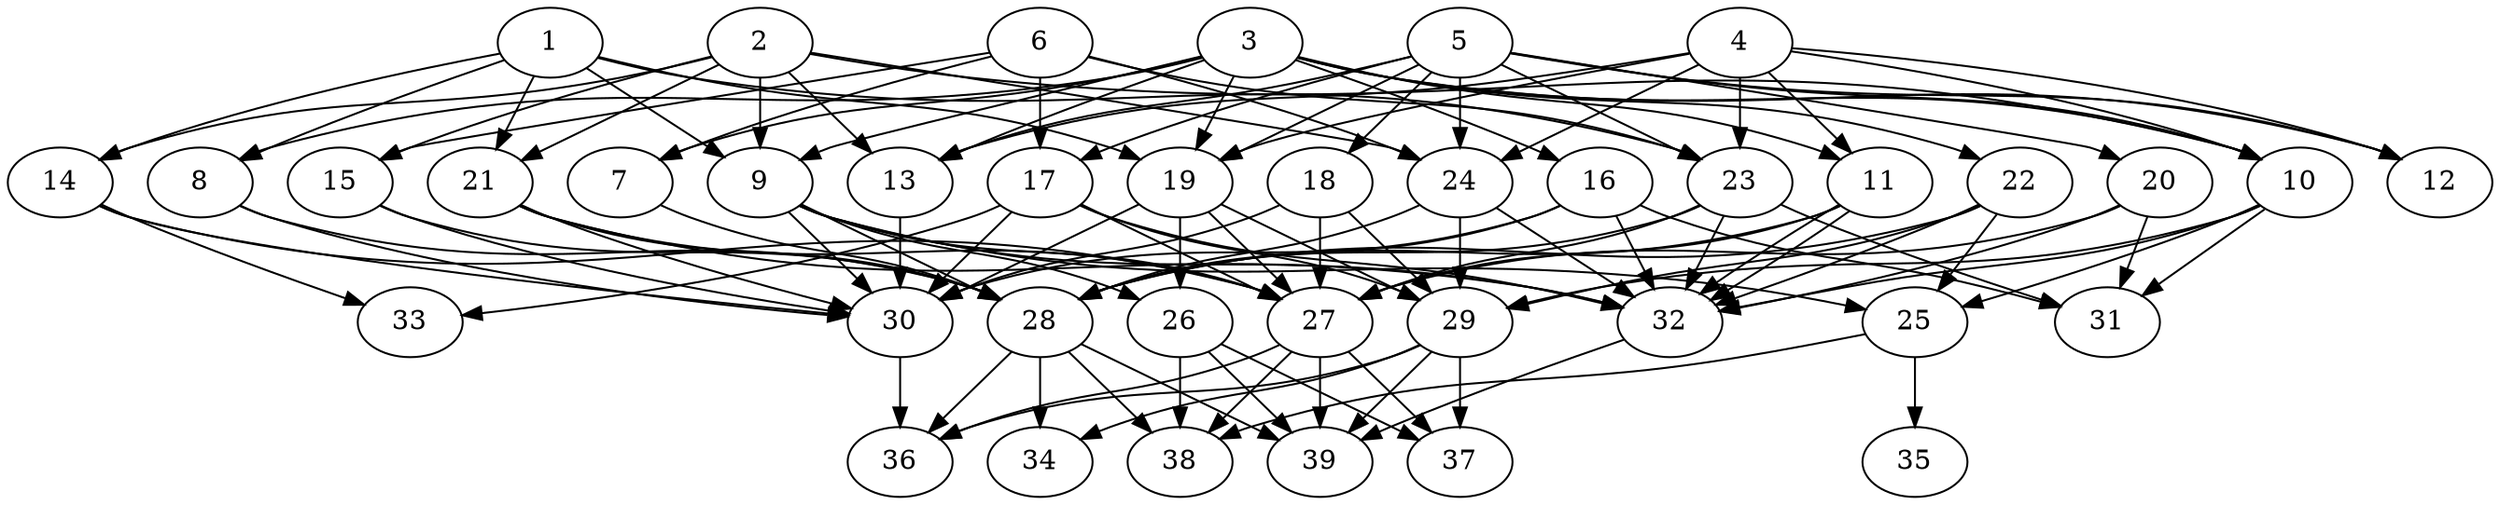 // DAG (tier=3-complex, mode=compute, n=39, ccr=0.472, fat=0.797, density=0.691, regular=0.266, jump=0.243, mindata=1048576, maxdata=16777216)
// DAG automatically generated by daggen at Sun Aug 24 16:33:34 2025
// /home/ermia/Project/Environments/daggen/bin/daggen --dot --ccr 0.472 --fat 0.797 --regular 0.266 --density 0.691 --jump 0.243 --mindata 1048576 --maxdata 16777216 -n 39 
digraph G {
  1 [size="4161621204674688319488", alpha="0.18", expect_size="2080810602337344159744"]
  1 -> 8 [size ="2069815741120512"]
  1 -> 9 [size ="2069815741120512"]
  1 -> 14 [size ="2069815741120512"]
  1 -> 19 [size ="2069815741120512"]
  1 -> 21 [size ="2069815741120512"]
  1 -> 23 [size ="2069815741120512"]
  2 [size="27002296312857240", alpha="0.06", expect_size="13501148156428620"]
  2 -> 9 [size ="1180933344460800"]
  2 -> 10 [size ="1180933344460800"]
  2 -> 13 [size ="1180933344460800"]
  2 -> 14 [size ="1180933344460800"]
  2 -> 15 [size ="1180933344460800"]
  2 -> 21 [size ="1180933344460800"]
  2 -> 24 [size ="1180933344460800"]
  3 [size="48977759973050155008", alpha="0.15", expect_size="24488879986525077504"]
  3 -> 7 [size ="107091729580032"]
  3 -> 8 [size ="107091729580032"]
  3 -> 9 [size ="107091729580032"]
  3 -> 10 [size ="107091729580032"]
  3 -> 11 [size ="107091729580032"]
  3 -> 12 [size ="107091729580032"]
  3 -> 13 [size ="107091729580032"]
  3 -> 16 [size ="107091729580032"]
  3 -> 19 [size ="107091729580032"]
  3 -> 22 [size ="107091729580032"]
  4 [size="1513325504880722", alpha="0.18", expect_size="756662752440361"]
  4 -> 10 [size ="39174136659968"]
  4 -> 11 [size ="39174136659968"]
  4 -> 12 [size ="39174136659968"]
  4 -> 13 [size ="39174136659968"]
  4 -> 19 [size ="39174136659968"]
  4 -> 23 [size ="39174136659968"]
  4 -> 24 [size ="39174136659968"]
  5 [size="14135783197089730", alpha="0.15", expect_size="7067891598544865"]
  5 -> 10 [size ="674503550042112"]
  5 -> 12 [size ="674503550042112"]
  5 -> 13 [size ="674503550042112"]
  5 -> 17 [size ="674503550042112"]
  5 -> 18 [size ="674503550042112"]
  5 -> 19 [size ="674503550042112"]
  5 -> 20 [size ="674503550042112"]
  5 -> 23 [size ="674503550042112"]
  5 -> 24 [size ="674503550042112"]
  6 [size="20323172809179136000", alpha="0.13", expect_size="10161586404589568000"]
  6 -> 7 [size ="59577781452800"]
  6 -> 15 [size ="59577781452800"]
  6 -> 17 [size ="59577781452800"]
  6 -> 23 [size ="59577781452800"]
  6 -> 24 [size ="59577781452800"]
  7 [size="623767518814683529216", alpha="0.11", expect_size="311883759407341764608"]
  7 -> 28 [size ="584034484748288"]
  8 [size="35598645123991784", alpha="0.19", expect_size="17799322561995892"]
  8 -> 28 [size ="2132210081595392"]
  8 -> 30 [size ="2132210081595392"]
  9 [size="11511333899993088000", alpha="0.16", expect_size="5755666949996544000"]
  9 -> 25 [size ="40785621811200"]
  9 -> 26 [size ="40785621811200"]
  9 -> 27 [size ="40785621811200"]
  9 -> 28 [size ="40785621811200"]
  9 -> 30 [size ="40785621811200"]
  9 -> 32 [size ="40785621811200"]
  10 [size="1738420192081977088", alpha="0.16", expect_size="869210096040988544"]
  10 -> 25 [size ="1011702397140992"]
  10 -> 29 [size ="1011702397140992"]
  10 -> 31 [size ="1011702397140992"]
  10 -> 32 [size ="1011702397140992"]
  11 [size="1838918306864067", alpha="0.03", expect_size="919459153432033"]
  11 -> 27 [size ="47556369317888"]
  11 -> 28 [size ="47556369317888"]
  11 -> 32 [size ="47556369317888"]
  11 -> 32 [size ="47556369317888"]
  12 [size="2210622910261344", alpha="0.12", expect_size="1105311455130672"]
  13 [size="4273984381660729856", alpha="0.19", expect_size="2136992190830364928"]
  13 -> 30 [size ="1682913275936768"]
  14 [size="50164595456858208", alpha="0.02", expect_size="25082297728429104"]
  14 -> 27 [size ="974645863907328"]
  14 -> 30 [size ="974645863907328"]
  14 -> 33 [size ="974645863907328"]
  15 [size="7615123686356612", alpha="0.04", expect_size="3807561843178306"]
  15 -> 28 [size ="181694866915328"]
  15 -> 30 [size ="181694866915328"]
  16 [size="1679225549001185280", alpha="0.17", expect_size="839612774500592640"]
  16 -> 28 [size ="1355130129612800"]
  16 -> 30 [size ="1355130129612800"]
  16 -> 31 [size ="1355130129612800"]
  16 -> 32 [size ="1355130129612800"]
  17 [size="3534437391349811200", alpha="0.07", expect_size="1767218695674905600"]
  17 -> 27 [size ="1188110436139008"]
  17 -> 29 [size ="1188110436139008"]
  17 -> 30 [size ="1188110436139008"]
  17 -> 32 [size ="1188110436139008"]
  17 -> 33 [size ="1188110436139008"]
  18 [size="1388622504547788800", alpha="0.12", expect_size="694311252273894400"]
  18 -> 27 [size ="630271552520192"]
  18 -> 29 [size ="630271552520192"]
  18 -> 30 [size ="630271552520192"]
  19 [size="10390264341828492", alpha="0.07", expect_size="5195132170914246"]
  19 -> 26 [size ="207372966428672"]
  19 -> 27 [size ="207372966428672"]
  19 -> 29 [size ="207372966428672"]
  19 -> 30 [size ="207372966428672"]
  20 [size="337469861641402187776", alpha="0.05", expect_size="168734930820701093888"]
  20 -> 27 [size ="387775157239808"]
  20 -> 31 [size ="387775157239808"]
  20 -> 32 [size ="387775157239808"]
  21 [size="1228486416805025284096", alpha="0.05", expect_size="614243208402512642048"]
  21 -> 27 [size ="917635541762048"]
  21 -> 28 [size ="917635541762048"]
  21 -> 30 [size ="917635541762048"]
  21 -> 32 [size ="917635541762048"]
  22 [size="137863404385474176", alpha="0.07", expect_size="68931702192737088"]
  22 -> 25 [size ="60385302413312"]
  22 -> 28 [size ="60385302413312"]
  22 -> 29 [size ="60385302413312"]
  22 -> 32 [size ="60385302413312"]
  23 [size="174023802695210112", alpha="0.04", expect_size="87011901347605056"]
  23 -> 27 [size ="460478216142848"]
  23 -> 28 [size ="460478216142848"]
  23 -> 31 [size ="460478216142848"]
  23 -> 32 [size ="460478216142848"]
  24 [size="14475821838738106", alpha="0.01", expect_size="7237910919369053"]
  24 -> 28 [size ="311424127598592"]
  24 -> 29 [size ="311424127598592"]
  24 -> 32 [size ="311424127598592"]
  25 [size="1572862460568830738432", alpha="0.03", expect_size="786431230284415369216"]
  25 -> 35 [size ="1081974814932992"]
  25 -> 38 [size ="1081974814932992"]
  26 [size="13261144272871896", alpha="0.12", expect_size="6630572136435948"]
  26 -> 37 [size ="334213417009152"]
  26 -> 38 [size ="334213417009152"]
  26 -> 39 [size ="334213417009152"]
  27 [size="10596801159312638", alpha="0.14", expect_size="5298400579656319"]
  27 -> 36 [size ="292106438443008"]
  27 -> 37 [size ="292106438443008"]
  27 -> 38 [size ="292106438443008"]
  27 -> 39 [size ="292106438443008"]
  28 [size="206158614471760674816", alpha="0.18", expect_size="103079307235880337408"]
  28 -> 34 [size ="279184291135488"]
  28 -> 36 [size ="279184291135488"]
  28 -> 38 [size ="279184291135488"]
  28 -> 39 [size ="279184291135488"]
  29 [size="2876651991290878", alpha="0.07", expect_size="1438325995645439"]
  29 -> 34 [size ="196264645885952"]
  29 -> 36 [size ="196264645885952"]
  29 -> 37 [size ="196264645885952"]
  29 -> 39 [size ="196264645885952"]
  30 [size="3553606487423083520", alpha="0.07", expect_size="1776803243711541760"]
  30 -> 36 [size ="1961892817928192"]
  31 [size="862557816412505636864", alpha="0.17", expect_size="431278908206252818432"]
  32 [size="3644397372779378688", alpha="0.12", expect_size="1822198686389689344"]
  32 -> 39 [size ="2005234004000768"]
  33 [size="2771732886306763", alpha="0.10", expect_size="1385866443153381"]
  34 [size="3170904518385888919552", alpha="0.04", expect_size="1585452259192944459776"]
  35 [size="12044992837451604", alpha="0.07", expect_size="6022496418725802"]
  36 [size="4536360845800745467904", alpha="0.05", expect_size="2268180422900372733952"]
  37 [size="3764824405051768307712", alpha="0.17", expect_size="1882412202525884153856"]
  38 [size="53014257434938872", alpha="0.10", expect_size="26507128717469436"]
  39 [size="885302351844545134592", alpha="0.10", expect_size="442651175922272567296"]
}